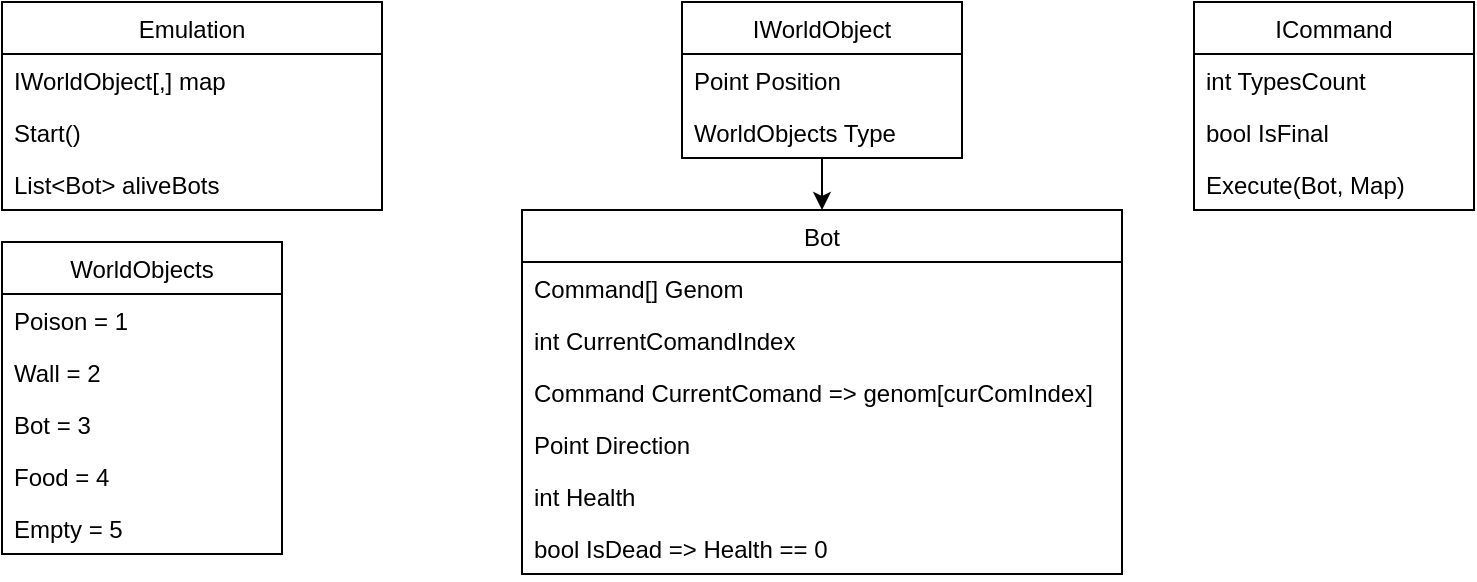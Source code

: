 <mxfile version="13.5.1" type="device"><diagram id="Khcbyfan9JoKswTuRXxw" name="Emulation"><mxGraphModel dx="764" dy="359" grid="1" gridSize="10" guides="1" tooltips="1" connect="1" arrows="1" fold="1" page="1" pageScale="1" pageWidth="827" pageHeight="1169" math="0" shadow="0"><root><mxCell id="0"/><mxCell id="1" parent="0"/><mxCell id="8cavNWb1Z9E1jgTCV3Lk-1" value="Emulation" style="swimlane;fontStyle=0;childLayout=stackLayout;horizontal=1;startSize=26;fillColor=none;horizontalStack=0;resizeParent=1;resizeParentMax=0;resizeLast=0;collapsible=1;marginBottom=0;" vertex="1" parent="1"><mxGeometry x="80" y="40" width="190" height="104" as="geometry"/></mxCell><mxCell id="8cavNWb1Z9E1jgTCV3Lk-2" value="IWorldObject[,] map" style="text;strokeColor=none;fillColor=none;align=left;verticalAlign=top;spacingLeft=4;spacingRight=4;overflow=hidden;rotatable=0;points=[[0,0.5],[1,0.5]];portConstraint=eastwest;" vertex="1" parent="8cavNWb1Z9E1jgTCV3Lk-1"><mxGeometry y="26" width="190" height="26" as="geometry"/></mxCell><mxCell id="8cavNWb1Z9E1jgTCV3Lk-3" value="Start()" style="text;strokeColor=none;fillColor=none;align=left;verticalAlign=top;spacingLeft=4;spacingRight=4;overflow=hidden;rotatable=0;points=[[0,0.5],[1,0.5]];portConstraint=eastwest;" vertex="1" parent="8cavNWb1Z9E1jgTCV3Lk-1"><mxGeometry y="52" width="190" height="26" as="geometry"/></mxCell><mxCell id="8cavNWb1Z9E1jgTCV3Lk-4" value="List&lt;Bot&gt; aliveBots" style="text;strokeColor=none;fillColor=none;align=left;verticalAlign=top;spacingLeft=4;spacingRight=4;overflow=hidden;rotatable=0;points=[[0,0.5],[1,0.5]];portConstraint=eastwest;" vertex="1" parent="8cavNWb1Z9E1jgTCV3Lk-1"><mxGeometry y="78" width="190" height="26" as="geometry"/></mxCell><mxCell id="8cavNWb1Z9E1jgTCV3Lk-34" style="edgeStyle=orthogonalEdgeStyle;rounded=0;orthogonalLoop=1;jettySize=auto;html=1;entryX=0.5;entryY=0;entryDx=0;entryDy=0;" edge="1" parent="1" source="8cavNWb1Z9E1jgTCV3Lk-26" target="8cavNWb1Z9E1jgTCV3Lk-5"><mxGeometry relative="1" as="geometry"/></mxCell><mxCell id="8cavNWb1Z9E1jgTCV3Lk-17" value="ICommand" style="swimlane;fontStyle=0;childLayout=stackLayout;horizontal=1;startSize=26;fillColor=none;horizontalStack=0;resizeParent=1;resizeParentMax=0;resizeLast=0;collapsible=1;marginBottom=0;" vertex="1" parent="1"><mxGeometry x="676" y="40" width="140" height="104" as="geometry"/></mxCell><mxCell id="8cavNWb1Z9E1jgTCV3Lk-18" value="int TypesCount" style="text;strokeColor=none;fillColor=none;align=left;verticalAlign=top;spacingLeft=4;spacingRight=4;overflow=hidden;rotatable=0;points=[[0,0.5],[1,0.5]];portConstraint=eastwest;" vertex="1" parent="8cavNWb1Z9E1jgTCV3Lk-17"><mxGeometry y="26" width="140" height="26" as="geometry"/></mxCell><mxCell id="8cavNWb1Z9E1jgTCV3Lk-19" value="bool IsFinal" style="text;strokeColor=none;fillColor=none;align=left;verticalAlign=top;spacingLeft=4;spacingRight=4;overflow=hidden;rotatable=0;points=[[0,0.5],[1,0.5]];portConstraint=eastwest;" vertex="1" parent="8cavNWb1Z9E1jgTCV3Lk-17"><mxGeometry y="52" width="140" height="26" as="geometry"/></mxCell><mxCell id="8cavNWb1Z9E1jgTCV3Lk-36" value="Execute(Bot, Map)" style="text;strokeColor=none;fillColor=none;align=left;verticalAlign=top;spacingLeft=4;spacingRight=4;overflow=hidden;rotatable=0;points=[[0,0.5],[1,0.5]];portConstraint=eastwest;" vertex="1" parent="8cavNWb1Z9E1jgTCV3Lk-17"><mxGeometry y="78" width="140" height="26" as="geometry"/></mxCell><mxCell id="8cavNWb1Z9E1jgTCV3Lk-26" value="IWorldObject" style="swimlane;fontStyle=0;childLayout=stackLayout;horizontal=1;startSize=26;fillColor=none;horizontalStack=0;resizeParent=1;resizeParentMax=0;resizeLast=0;collapsible=1;marginBottom=0;" vertex="1" parent="1"><mxGeometry x="420" y="40" width="140" height="78" as="geometry"/></mxCell><mxCell id="8cavNWb1Z9E1jgTCV3Lk-27" value="Point Position" style="text;strokeColor=none;fillColor=none;align=left;verticalAlign=top;spacingLeft=4;spacingRight=4;overflow=hidden;rotatable=0;points=[[0,0.5],[1,0.5]];portConstraint=eastwest;" vertex="1" parent="8cavNWb1Z9E1jgTCV3Lk-26"><mxGeometry y="26" width="140" height="26" as="geometry"/></mxCell><mxCell id="8cavNWb1Z9E1jgTCV3Lk-35" value="WorldObjects Type" style="text;strokeColor=none;fillColor=none;align=left;verticalAlign=top;spacingLeft=4;spacingRight=4;overflow=hidden;rotatable=0;points=[[0,0.5],[1,0.5]];portConstraint=eastwest;" vertex="1" parent="8cavNWb1Z9E1jgTCV3Lk-26"><mxGeometry y="52" width="140" height="26" as="geometry"/></mxCell><mxCell id="8cavNWb1Z9E1jgTCV3Lk-5" value="Bot" style="swimlane;fontStyle=0;childLayout=stackLayout;horizontal=1;startSize=26;fillColor=none;horizontalStack=0;resizeParent=1;resizeParentMax=0;resizeLast=0;collapsible=1;marginBottom=0;" vertex="1" parent="1"><mxGeometry x="340" y="144" width="300" height="182" as="geometry"/></mxCell><mxCell id="8cavNWb1Z9E1jgTCV3Lk-7" value="Command[] Genom" style="text;strokeColor=none;fillColor=none;align=left;verticalAlign=top;spacingLeft=4;spacingRight=4;overflow=hidden;rotatable=0;points=[[0,0.5],[1,0.5]];portConstraint=eastwest;" vertex="1" parent="8cavNWb1Z9E1jgTCV3Lk-5"><mxGeometry y="26" width="300" height="26" as="geometry"/></mxCell><mxCell id="8cavNWb1Z9E1jgTCV3Lk-8" value="int CurrentComandIndex" style="text;strokeColor=none;fillColor=none;align=left;verticalAlign=top;spacingLeft=4;spacingRight=4;overflow=hidden;rotatable=0;points=[[0,0.5],[1,0.5]];portConstraint=eastwest;" vertex="1" parent="8cavNWb1Z9E1jgTCV3Lk-5"><mxGeometry y="52" width="300" height="26" as="geometry"/></mxCell><mxCell id="8cavNWb1Z9E1jgTCV3Lk-23" value="Command CurrentComand =&gt; genom[curComIndex]" style="text;strokeColor=none;fillColor=none;align=left;verticalAlign=top;spacingLeft=4;spacingRight=4;overflow=hidden;rotatable=0;points=[[0,0.5],[1,0.5]];portConstraint=eastwest;" vertex="1" parent="8cavNWb1Z9E1jgTCV3Lk-5"><mxGeometry y="78" width="300" height="26" as="geometry"/></mxCell><mxCell id="8cavNWb1Z9E1jgTCV3Lk-24" value="Point Direction" style="text;strokeColor=none;fillColor=none;align=left;verticalAlign=top;spacingLeft=4;spacingRight=4;overflow=hidden;rotatable=0;points=[[0,0.5],[1,0.5]];portConstraint=eastwest;" vertex="1" parent="8cavNWb1Z9E1jgTCV3Lk-5"><mxGeometry y="104" width="300" height="26" as="geometry"/></mxCell><mxCell id="8cavNWb1Z9E1jgTCV3Lk-25" value="int Health" style="text;strokeColor=none;fillColor=none;align=left;verticalAlign=top;spacingLeft=4;spacingRight=4;overflow=hidden;rotatable=0;points=[[0,0.5],[1,0.5]];portConstraint=eastwest;" vertex="1" parent="8cavNWb1Z9E1jgTCV3Lk-5"><mxGeometry y="130" width="300" height="26" as="geometry"/></mxCell><mxCell id="8cavNWb1Z9E1jgTCV3Lk-37" value="bool IsDead =&gt; Health == 0" style="text;strokeColor=none;fillColor=none;align=left;verticalAlign=top;spacingLeft=4;spacingRight=4;overflow=hidden;rotatable=0;points=[[0,0.5],[1,0.5]];portConstraint=eastwest;" vertex="1" parent="8cavNWb1Z9E1jgTCV3Lk-5"><mxGeometry y="156" width="300" height="26" as="geometry"/></mxCell><mxCell id="8cavNWb1Z9E1jgTCV3Lk-41" value="WorldObjects" style="swimlane;fontStyle=0;childLayout=stackLayout;horizontal=1;startSize=26;fillColor=none;horizontalStack=0;resizeParent=1;resizeParentMax=0;resizeLast=0;collapsible=1;marginBottom=0;" vertex="1" parent="1"><mxGeometry x="80" y="160" width="140" height="156" as="geometry"/></mxCell><mxCell id="8cavNWb1Z9E1jgTCV3Lk-42" value="Poison = 1" style="text;strokeColor=none;fillColor=none;align=left;verticalAlign=top;spacingLeft=4;spacingRight=4;overflow=hidden;rotatable=0;points=[[0,0.5],[1,0.5]];portConstraint=eastwest;" vertex="1" parent="8cavNWb1Z9E1jgTCV3Lk-41"><mxGeometry y="26" width="140" height="26" as="geometry"/></mxCell><mxCell id="8cavNWb1Z9E1jgTCV3Lk-43" value="Wall = 2" style="text;strokeColor=none;fillColor=none;align=left;verticalAlign=top;spacingLeft=4;spacingRight=4;overflow=hidden;rotatable=0;points=[[0,0.5],[1,0.5]];portConstraint=eastwest;" vertex="1" parent="8cavNWb1Z9E1jgTCV3Lk-41"><mxGeometry y="52" width="140" height="26" as="geometry"/></mxCell><mxCell id="8cavNWb1Z9E1jgTCV3Lk-44" value="Bot = 3" style="text;strokeColor=none;fillColor=none;align=left;verticalAlign=top;spacingLeft=4;spacingRight=4;overflow=hidden;rotatable=0;points=[[0,0.5],[1,0.5]];portConstraint=eastwest;" vertex="1" parent="8cavNWb1Z9E1jgTCV3Lk-41"><mxGeometry y="78" width="140" height="26" as="geometry"/></mxCell><mxCell id="8cavNWb1Z9E1jgTCV3Lk-45" value="Food = 4" style="text;strokeColor=none;fillColor=none;align=left;verticalAlign=top;spacingLeft=4;spacingRight=4;overflow=hidden;rotatable=0;points=[[0,0.5],[1,0.5]];portConstraint=eastwest;" vertex="1" parent="8cavNWb1Z9E1jgTCV3Lk-41"><mxGeometry y="104" width="140" height="26" as="geometry"/></mxCell><mxCell id="8cavNWb1Z9E1jgTCV3Lk-46" value="Empty = 5" style="text;strokeColor=none;fillColor=none;align=left;verticalAlign=top;spacingLeft=4;spacingRight=4;overflow=hidden;rotatable=0;points=[[0,0.5],[1,0.5]];portConstraint=eastwest;" vertex="1" parent="8cavNWb1Z9E1jgTCV3Lk-41"><mxGeometry y="130" width="140" height="26" as="geometry"/></mxCell></root></mxGraphModel></diagram></mxfile>